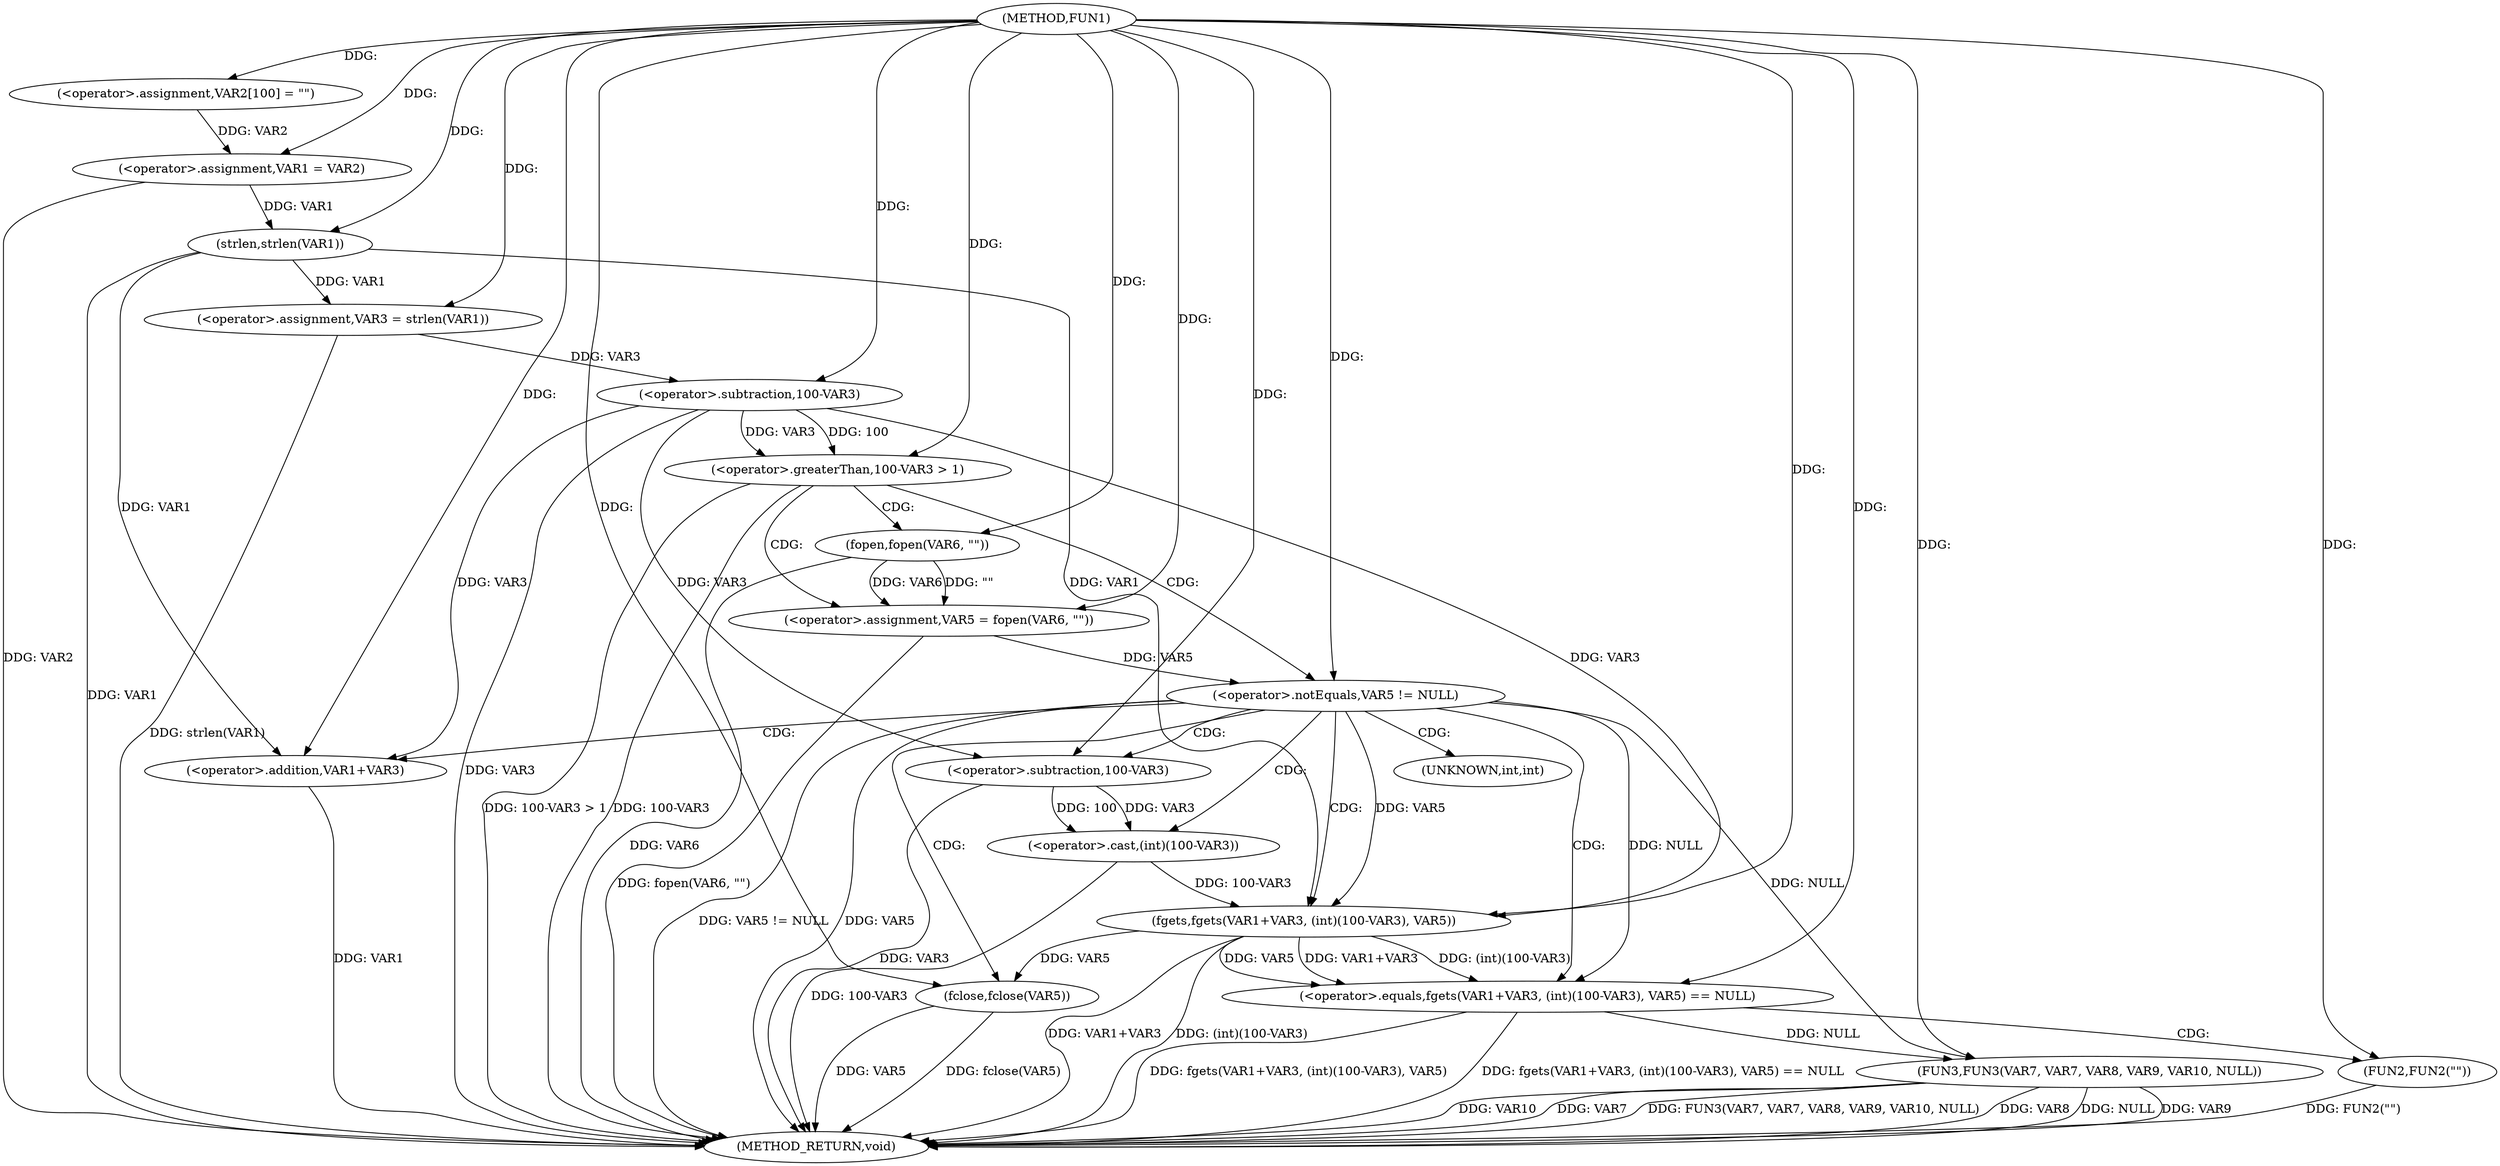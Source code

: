 digraph FUN1 {  
"1000100" [label = "(METHOD,FUN1)" ]
"1000159" [label = "(METHOD_RETURN,void)" ]
"1000104" [label = "(<operator>.assignment,VAR2[100] = \"\")" ]
"1000107" [label = "(<operator>.assignment,VAR1 = VAR2)" ]
"1000112" [label = "(<operator>.assignment,VAR3 = strlen(VAR1))" ]
"1000114" [label = "(strlen,strlen(VAR1))" ]
"1000118" [label = "(<operator>.greaterThan,100-VAR3 > 1)" ]
"1000119" [label = "(<operator>.subtraction,100-VAR3)" ]
"1000124" [label = "(<operator>.assignment,VAR5 = fopen(VAR6, \"\"))" ]
"1000126" [label = "(fopen,fopen(VAR6, \"\"))" ]
"1000130" [label = "(<operator>.notEquals,VAR5 != NULL)" ]
"1000135" [label = "(<operator>.equals,fgets(VAR1+VAR3, (int)(100-VAR3), VAR5) == NULL)" ]
"1000136" [label = "(fgets,fgets(VAR1+VAR3, (int)(100-VAR3), VAR5))" ]
"1000137" [label = "(<operator>.addition,VAR1+VAR3)" ]
"1000140" [label = "(<operator>.cast,(int)(100-VAR3))" ]
"1000142" [label = "(<operator>.subtraction,100-VAR3)" ]
"1000148" [label = "(FUN2,FUN2(\"\"))" ]
"1000150" [label = "(fclose,fclose(VAR5))" ]
"1000152" [label = "(FUN3,FUN3(VAR7, VAR7, VAR8, VAR9, VAR10, NULL))" ]
"1000141" [label = "(UNKNOWN,int,int)" ]
  "1000140" -> "1000159"  [ label = "DDG: 100-VAR3"] 
  "1000152" -> "1000159"  [ label = "DDG: VAR10"] 
  "1000112" -> "1000159"  [ label = "DDG: strlen(VAR1)"] 
  "1000148" -> "1000159"  [ label = "DDG: FUN2(\"\")"] 
  "1000118" -> "1000159"  [ label = "DDG: 100-VAR3 > 1"] 
  "1000152" -> "1000159"  [ label = "DDG: VAR7"] 
  "1000135" -> "1000159"  [ label = "DDG: fgets(VAR1+VAR3, (int)(100-VAR3), VAR5) == NULL"] 
  "1000135" -> "1000159"  [ label = "DDG: fgets(VAR1+VAR3, (int)(100-VAR3), VAR5)"] 
  "1000150" -> "1000159"  [ label = "DDG: fclose(VAR5)"] 
  "1000118" -> "1000159"  [ label = "DDG: 100-VAR3"] 
  "1000130" -> "1000159"  [ label = "DDG: VAR5 != NULL"] 
  "1000124" -> "1000159"  [ label = "DDG: fopen(VAR6, \"\")"] 
  "1000150" -> "1000159"  [ label = "DDG: VAR5"] 
  "1000136" -> "1000159"  [ label = "DDG: (int)(100-VAR3)"] 
  "1000152" -> "1000159"  [ label = "DDG: FUN3(VAR7, VAR7, VAR8, VAR9, VAR10, NULL)"] 
  "1000152" -> "1000159"  [ label = "DDG: VAR8"] 
  "1000152" -> "1000159"  [ label = "DDG: NULL"] 
  "1000142" -> "1000159"  [ label = "DDG: VAR3"] 
  "1000114" -> "1000159"  [ label = "DDG: VAR1"] 
  "1000119" -> "1000159"  [ label = "DDG: VAR3"] 
  "1000126" -> "1000159"  [ label = "DDG: VAR6"] 
  "1000152" -> "1000159"  [ label = "DDG: VAR9"] 
  "1000137" -> "1000159"  [ label = "DDG: VAR1"] 
  "1000136" -> "1000159"  [ label = "DDG: VAR1+VAR3"] 
  "1000107" -> "1000159"  [ label = "DDG: VAR2"] 
  "1000130" -> "1000159"  [ label = "DDG: VAR5"] 
  "1000100" -> "1000104"  [ label = "DDG: "] 
  "1000104" -> "1000107"  [ label = "DDG: VAR2"] 
  "1000100" -> "1000107"  [ label = "DDG: "] 
  "1000114" -> "1000112"  [ label = "DDG: VAR1"] 
  "1000100" -> "1000112"  [ label = "DDG: "] 
  "1000107" -> "1000114"  [ label = "DDG: VAR1"] 
  "1000100" -> "1000114"  [ label = "DDG: "] 
  "1000119" -> "1000118"  [ label = "DDG: 100"] 
  "1000119" -> "1000118"  [ label = "DDG: VAR3"] 
  "1000100" -> "1000119"  [ label = "DDG: "] 
  "1000112" -> "1000119"  [ label = "DDG: VAR3"] 
  "1000100" -> "1000118"  [ label = "DDG: "] 
  "1000126" -> "1000124"  [ label = "DDG: VAR6"] 
  "1000126" -> "1000124"  [ label = "DDG: \"\""] 
  "1000100" -> "1000124"  [ label = "DDG: "] 
  "1000100" -> "1000126"  [ label = "DDG: "] 
  "1000124" -> "1000130"  [ label = "DDG: VAR5"] 
  "1000100" -> "1000130"  [ label = "DDG: "] 
  "1000136" -> "1000135"  [ label = "DDG: VAR1+VAR3"] 
  "1000136" -> "1000135"  [ label = "DDG: (int)(100-VAR3)"] 
  "1000136" -> "1000135"  [ label = "DDG: VAR5"] 
  "1000114" -> "1000136"  [ label = "DDG: VAR1"] 
  "1000100" -> "1000136"  [ label = "DDG: "] 
  "1000119" -> "1000136"  [ label = "DDG: VAR3"] 
  "1000114" -> "1000137"  [ label = "DDG: VAR1"] 
  "1000100" -> "1000137"  [ label = "DDG: "] 
  "1000119" -> "1000137"  [ label = "DDG: VAR3"] 
  "1000140" -> "1000136"  [ label = "DDG: 100-VAR3"] 
  "1000142" -> "1000140"  [ label = "DDG: 100"] 
  "1000142" -> "1000140"  [ label = "DDG: VAR3"] 
  "1000100" -> "1000142"  [ label = "DDG: "] 
  "1000119" -> "1000142"  [ label = "DDG: VAR3"] 
  "1000130" -> "1000136"  [ label = "DDG: VAR5"] 
  "1000130" -> "1000135"  [ label = "DDG: NULL"] 
  "1000100" -> "1000135"  [ label = "DDG: "] 
  "1000100" -> "1000148"  [ label = "DDG: "] 
  "1000136" -> "1000150"  [ label = "DDG: VAR5"] 
  "1000100" -> "1000150"  [ label = "DDG: "] 
  "1000100" -> "1000152"  [ label = "DDG: "] 
  "1000130" -> "1000152"  [ label = "DDG: NULL"] 
  "1000135" -> "1000152"  [ label = "DDG: NULL"] 
  "1000118" -> "1000126"  [ label = "CDG: "] 
  "1000118" -> "1000124"  [ label = "CDG: "] 
  "1000118" -> "1000130"  [ label = "CDG: "] 
  "1000130" -> "1000142"  [ label = "CDG: "] 
  "1000130" -> "1000137"  [ label = "CDG: "] 
  "1000130" -> "1000141"  [ label = "CDG: "] 
  "1000130" -> "1000150"  [ label = "CDG: "] 
  "1000130" -> "1000135"  [ label = "CDG: "] 
  "1000130" -> "1000136"  [ label = "CDG: "] 
  "1000130" -> "1000140"  [ label = "CDG: "] 
  "1000135" -> "1000148"  [ label = "CDG: "] 
}
